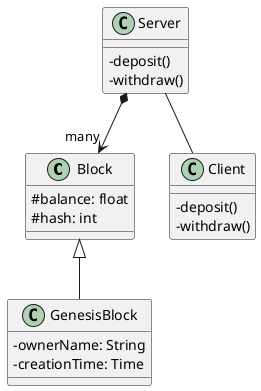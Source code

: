 @startuml
skinparam classAttributeIconSize 0

class Block {
  #balance: float
  #hash: int
}

class GenesisBlock {
  -ownerName: String
  -creationTime: Time
}

Block <|-- GenesisBlock


class Client {
  -deposit()
  -withdraw()
}

class Server {
  -deposit()
  -withdraw()
}

Server *--> "many" Block
Server -- Client
@enduml